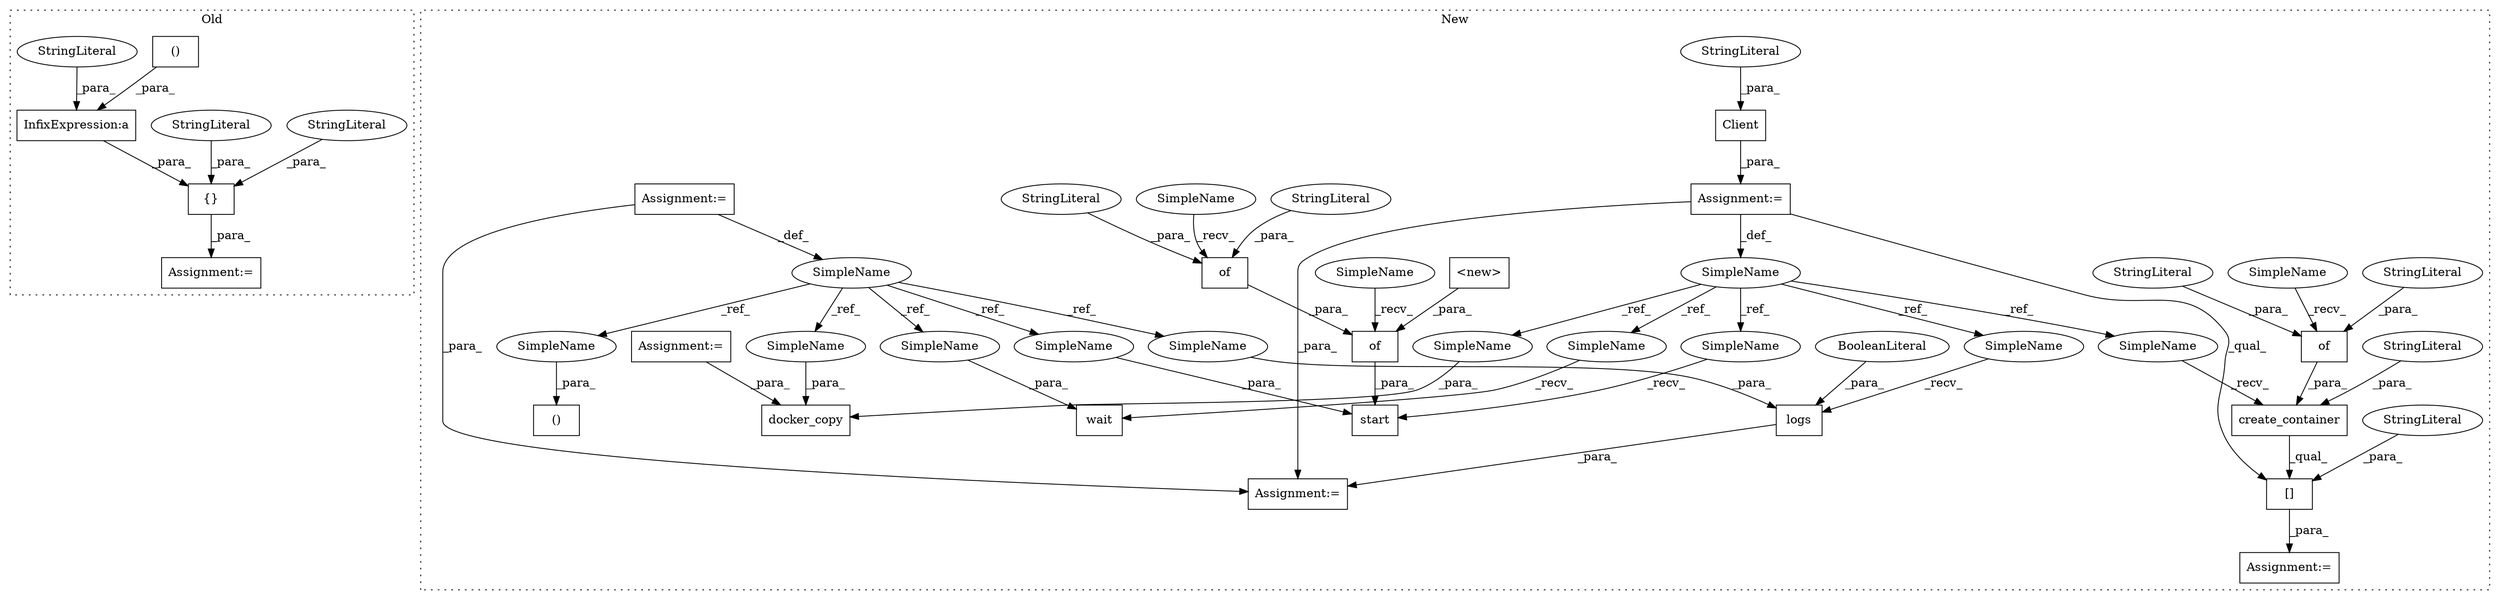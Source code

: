 digraph G {
subgraph cluster0 {
1 [label="()" a="106" s="3537" l="65" shape="box"];
26 [label="InfixExpression:a" a="27" s="3525" l="12" shape="box"];
27 [label="{}" a="4" s="3494,3624" l="1,1" shape="box"];
28 [label="StringLiteral" a="45" s="3495" l="8" shape="ellipse"];
29 [label="StringLiteral" a="45" s="3504" l="4" shape="ellipse"];
30 [label="StringLiteral" a="45" s="3510" l="15" shape="ellipse"];
32 [label="Assignment:=" a="7" s="3481" l="1" shape="box"];
label = "Old";
style="dotted";
}
subgraph cluster1 {
2 [label="create_container" a="32" s="3285,3355" l="17,1" shape="box"];
3 [label="[]" a="2" s="3278,3361" l="79,1" shape="box"];
4 [label="StringLiteral" a="45" s="3302" l="17" shape="ellipse"];
5 [label="StringLiteral" a="45" s="3357" l="4" shape="ellipse"];
6 [label="of" a="32" s="3324,3354" l="3,1" shape="box"];
7 [label="of" a="32" s="3425,3448" l="3,1" shape="box"];
8 [label="StringLiteral" a="45" s="3428" l="6" shape="ellipse"];
9 [label="StringLiteral" a="45" s="3341" l="2" shape="ellipse"];
10 [label="StringLiteral" a="45" s="3352" l="2" shape="ellipse"];
11 [label="StringLiteral" a="45" s="3435" l="13" shape="ellipse"];
12 [label="of" a="32" s="3395,3492" l="3,1" shape="box"];
13 [label="<new>" a="14" s="3398" l="22" shape="box"];
14 [label="Client" a="32" s="3191,3226" l="7,1" shape="box"];
15 [label="StringLiteral" a="45" s="3198" l="28" shape="ellipse"];
16 [label="Assignment:=" a="7" s="3190" l="1" shape="box"];
17 [label="Assignment:=" a="7" s="3276" l="2" shape="box"];
18 [label="wait" a="32" s="3509,3521" l="5,1" shape="box"];
19 [label="SimpleName" a="42" s="1455" l="7" shape="ellipse"];
20 [label="start" a="32" s="3377,3493" l="6,1" shape="box"];
21 [label="()" a="106" s="3242" l="34" shape="box"];
22 [label="SimpleName" a="42" s="3184" l="6" shape="ellipse"];
23 [label="logs" a="32" s="3544,3561" l="5,1" shape="box"];
24 [label="BooleanLiteral" a="9" s="3557" l="4" shape="ellipse"];
25 [label="Assignment:=" a="7" s="3536" l="1" shape="box"];
31 [label="Assignment:=" a="7" s="1455" l="7" shape="box"];
33 [label="docker_copy" a="32" s="3891,3929" l="12,1" shape="box"];
34 [label="Assignment:=" a="7" s="3779" l="1" shape="box"];
35 [label="SimpleName" a="42" s="3421" l="3" shape="ellipse"];
36 [label="SimpleName" a="42" s="3320" l="3" shape="ellipse"];
37 [label="SimpleName" a="42" s="3391" l="3" shape="ellipse"];
38 [label="SimpleName" a="42" s="3383" l="7" shape="ellipse"];
39 [label="SimpleName" a="42" s="3910" l="7" shape="ellipse"];
40 [label="SimpleName" a="42" s="3514" l="7" shape="ellipse"];
41 [label="SimpleName" a="42" s="3549" l="7" shape="ellipse"];
42 [label="SimpleName" a="42" s="3269" l="7" shape="ellipse"];
43 [label="SimpleName" a="42" s="3537" l="6" shape="ellipse"];
44 [label="SimpleName" a="42" s="3370" l="6" shape="ellipse"];
45 [label="SimpleName" a="42" s="3903" l="6" shape="ellipse"];
46 [label="SimpleName" a="42" s="3278" l="6" shape="ellipse"];
47 [label="SimpleName" a="42" s="3502" l="6" shape="ellipse"];
label = "New";
style="dotted";
}
1 -> 26 [label="_para_"];
2 -> 3 [label="_qual_"];
3 -> 17 [label="_para_"];
4 -> 2 [label="_para_"];
5 -> 3 [label="_para_"];
6 -> 2 [label="_para_"];
7 -> 12 [label="_para_"];
8 -> 7 [label="_para_"];
9 -> 6 [label="_para_"];
10 -> 6 [label="_para_"];
11 -> 7 [label="_para_"];
12 -> 20 [label="_para_"];
13 -> 12 [label="_para_"];
14 -> 16 [label="_para_"];
15 -> 14 [label="_para_"];
16 -> 3 [label="_qual_"];
16 -> 25 [label="_para_"];
16 -> 22 [label="_def_"];
19 -> 38 [label="_ref_"];
19 -> 40 [label="_ref_"];
19 -> 42 [label="_ref_"];
19 -> 41 [label="_ref_"];
19 -> 39 [label="_ref_"];
22 -> 43 [label="_ref_"];
22 -> 44 [label="_ref_"];
22 -> 47 [label="_ref_"];
22 -> 45 [label="_ref_"];
22 -> 46 [label="_ref_"];
23 -> 25 [label="_para_"];
24 -> 23 [label="_para_"];
26 -> 27 [label="_para_"];
27 -> 32 [label="_para_"];
28 -> 27 [label="_para_"];
29 -> 27 [label="_para_"];
30 -> 26 [label="_para_"];
31 -> 19 [label="_def_"];
31 -> 25 [label="_para_"];
34 -> 33 [label="_para_"];
35 -> 7 [label="_recv_"];
36 -> 6 [label="_recv_"];
37 -> 12 [label="_recv_"];
38 -> 20 [label="_para_"];
39 -> 33 [label="_para_"];
40 -> 18 [label="_para_"];
41 -> 23 [label="_para_"];
42 -> 21 [label="_para_"];
43 -> 23 [label="_recv_"];
44 -> 20 [label="_recv_"];
45 -> 33 [label="_para_"];
46 -> 2 [label="_recv_"];
47 -> 18 [label="_recv_"];
}